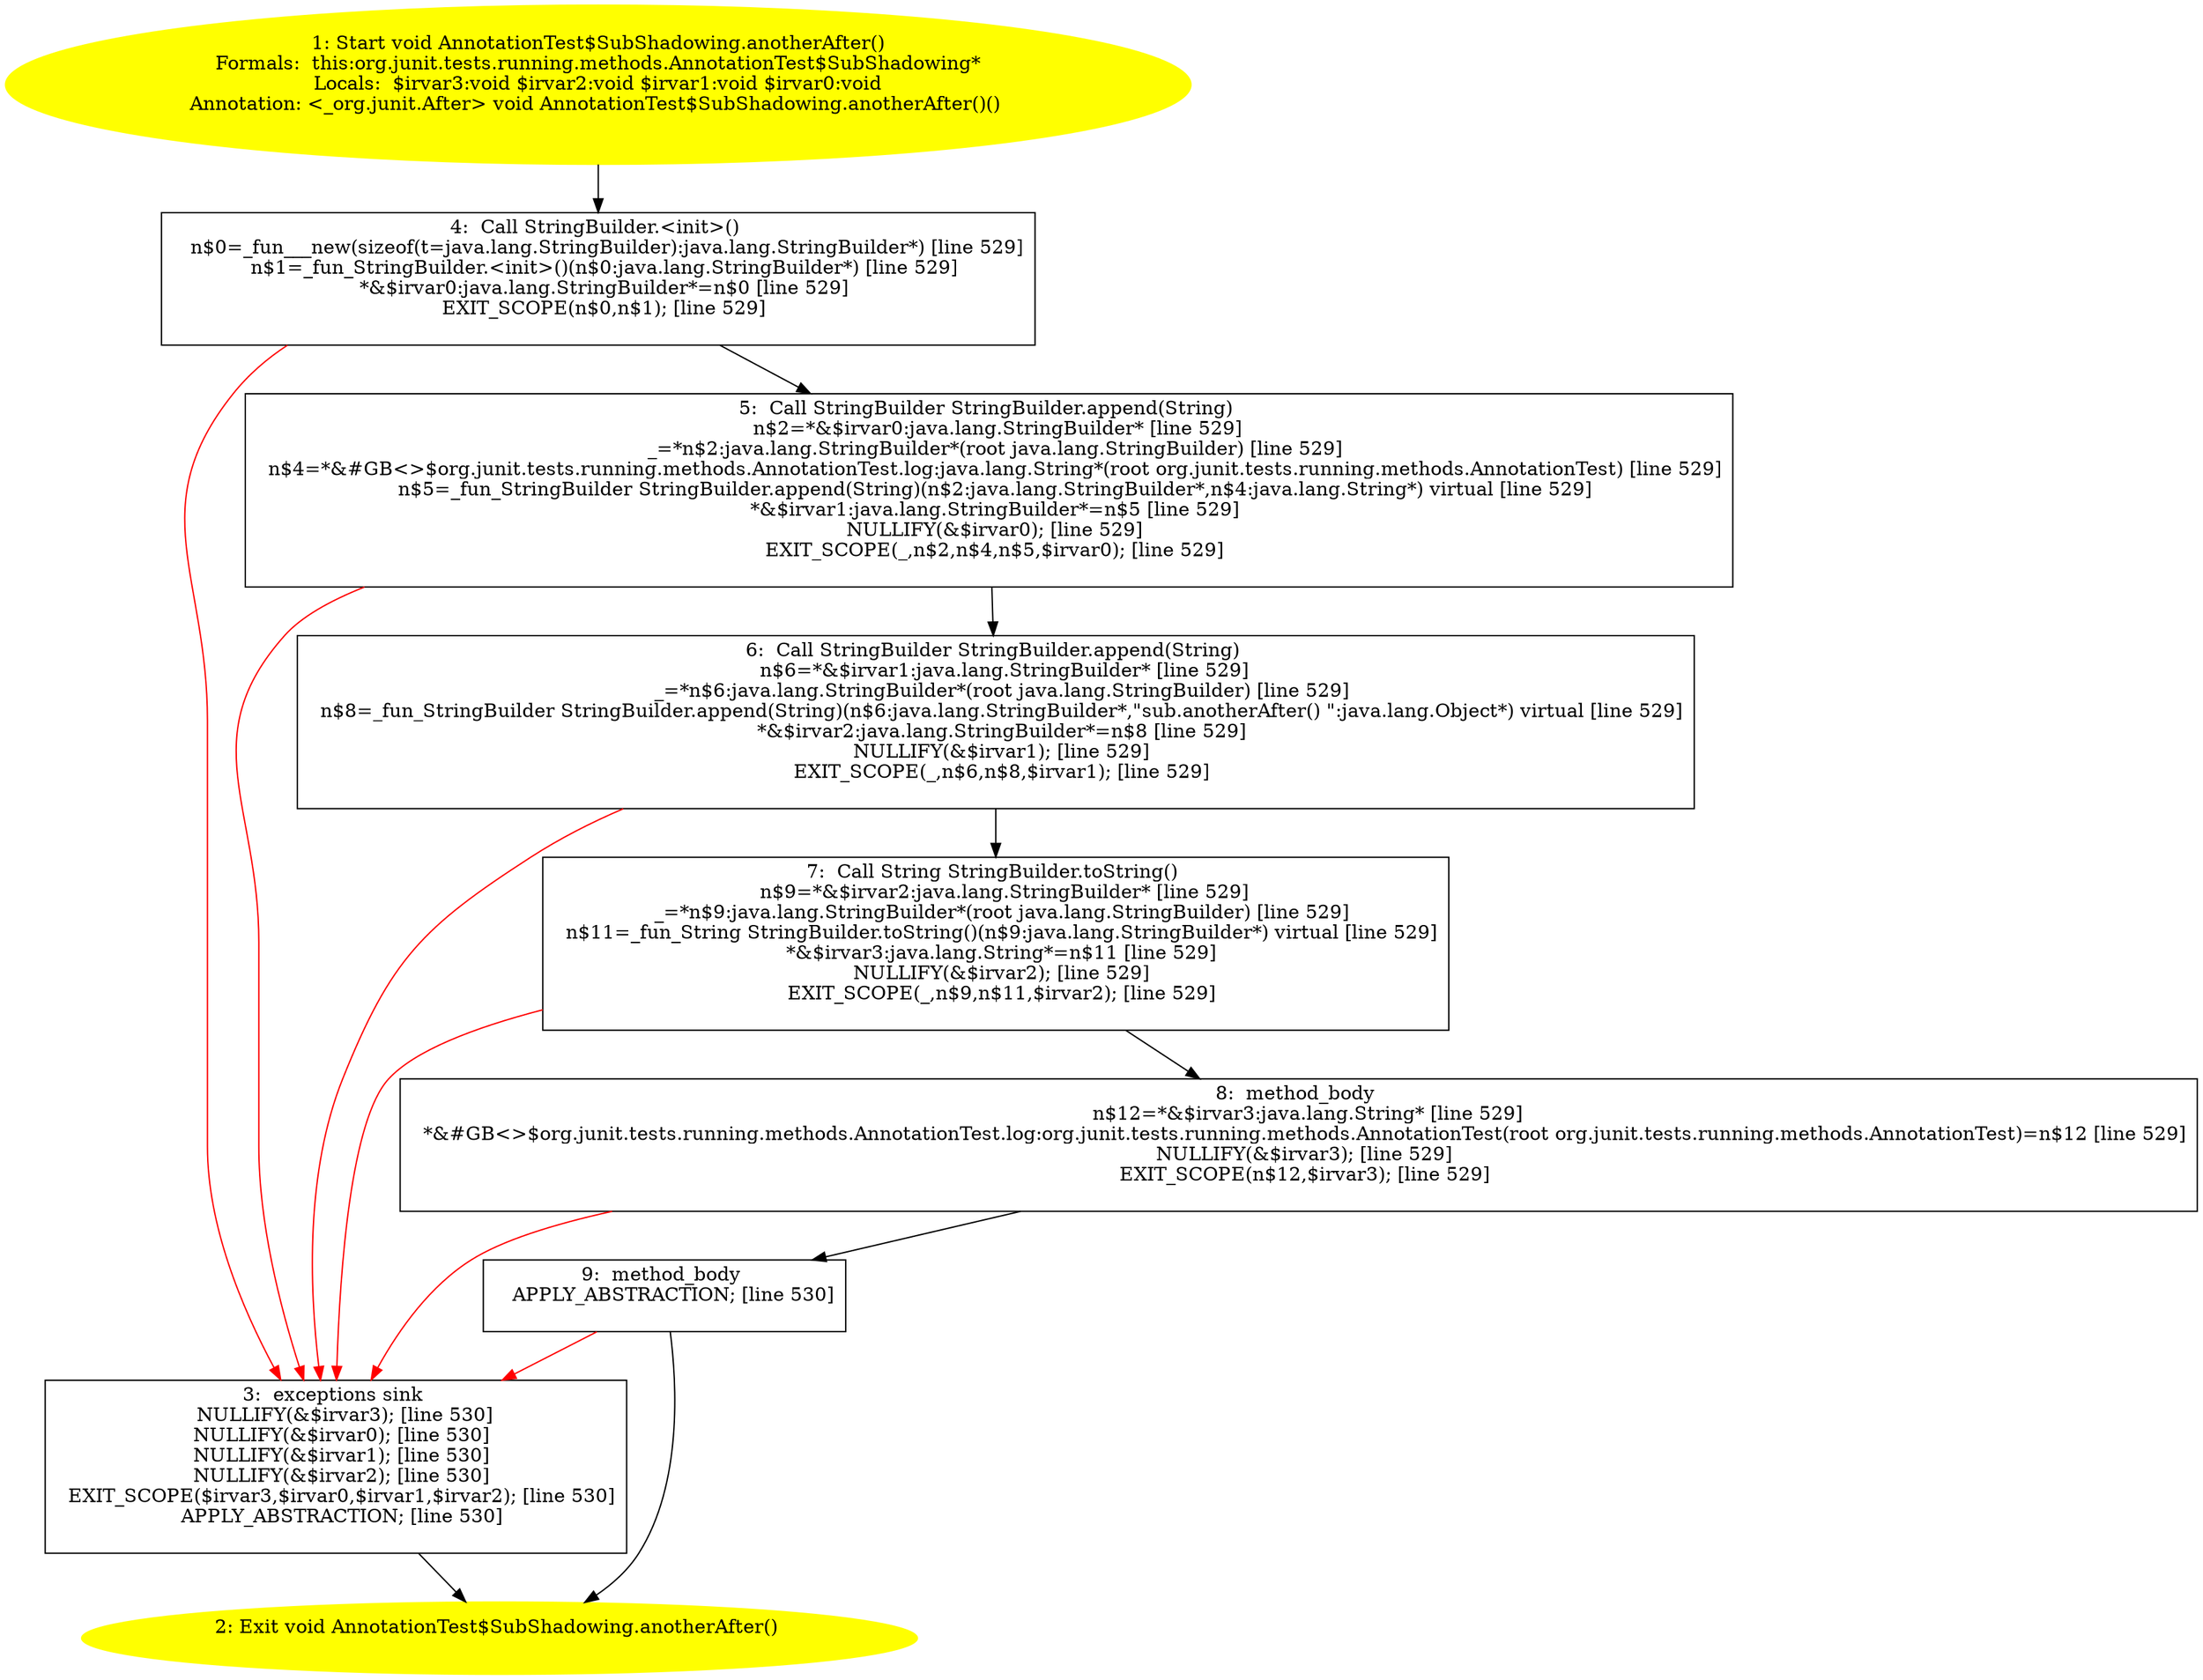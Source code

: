 /* @generated */
digraph cfg {
"org.junit.tests.running.methods.AnnotationTest$SubShadowing.anotherAfter():void.39a2c42b34f796063bb905fe56403a02_1" [label="1: Start void AnnotationTest$SubShadowing.anotherAfter()\nFormals:  this:org.junit.tests.running.methods.AnnotationTest$SubShadowing*\nLocals:  $irvar3:void $irvar2:void $irvar1:void $irvar0:void\nAnnotation: <_org.junit.After> void AnnotationTest$SubShadowing.anotherAfter()() \n  " color=yellow style=filled]
	

	 "org.junit.tests.running.methods.AnnotationTest$SubShadowing.anotherAfter():void.39a2c42b34f796063bb905fe56403a02_1" -> "org.junit.tests.running.methods.AnnotationTest$SubShadowing.anotherAfter():void.39a2c42b34f796063bb905fe56403a02_4" ;
"org.junit.tests.running.methods.AnnotationTest$SubShadowing.anotherAfter():void.39a2c42b34f796063bb905fe56403a02_2" [label="2: Exit void AnnotationTest$SubShadowing.anotherAfter() \n  " color=yellow style=filled]
	

"org.junit.tests.running.methods.AnnotationTest$SubShadowing.anotherAfter():void.39a2c42b34f796063bb905fe56403a02_3" [label="3:  exceptions sink \n   NULLIFY(&$irvar3); [line 530]\n  NULLIFY(&$irvar0); [line 530]\n  NULLIFY(&$irvar1); [line 530]\n  NULLIFY(&$irvar2); [line 530]\n  EXIT_SCOPE($irvar3,$irvar0,$irvar1,$irvar2); [line 530]\n  APPLY_ABSTRACTION; [line 530]\n " shape="box"]
	

	 "org.junit.tests.running.methods.AnnotationTest$SubShadowing.anotherAfter():void.39a2c42b34f796063bb905fe56403a02_3" -> "org.junit.tests.running.methods.AnnotationTest$SubShadowing.anotherAfter():void.39a2c42b34f796063bb905fe56403a02_2" ;
"org.junit.tests.running.methods.AnnotationTest$SubShadowing.anotherAfter():void.39a2c42b34f796063bb905fe56403a02_4" [label="4:  Call StringBuilder.<init>() \n   n$0=_fun___new(sizeof(t=java.lang.StringBuilder):java.lang.StringBuilder*) [line 529]\n  n$1=_fun_StringBuilder.<init>()(n$0:java.lang.StringBuilder*) [line 529]\n  *&$irvar0:java.lang.StringBuilder*=n$0 [line 529]\n  EXIT_SCOPE(n$0,n$1); [line 529]\n " shape="box"]
	

	 "org.junit.tests.running.methods.AnnotationTest$SubShadowing.anotherAfter():void.39a2c42b34f796063bb905fe56403a02_4" -> "org.junit.tests.running.methods.AnnotationTest$SubShadowing.anotherAfter():void.39a2c42b34f796063bb905fe56403a02_5" ;
	 "org.junit.tests.running.methods.AnnotationTest$SubShadowing.anotherAfter():void.39a2c42b34f796063bb905fe56403a02_4" -> "org.junit.tests.running.methods.AnnotationTest$SubShadowing.anotherAfter():void.39a2c42b34f796063bb905fe56403a02_3" [color="red" ];
"org.junit.tests.running.methods.AnnotationTest$SubShadowing.anotherAfter():void.39a2c42b34f796063bb905fe56403a02_5" [label="5:  Call StringBuilder StringBuilder.append(String) \n   n$2=*&$irvar0:java.lang.StringBuilder* [line 529]\n  _=*n$2:java.lang.StringBuilder*(root java.lang.StringBuilder) [line 529]\n  n$4=*&#GB<>$org.junit.tests.running.methods.AnnotationTest.log:java.lang.String*(root org.junit.tests.running.methods.AnnotationTest) [line 529]\n  n$5=_fun_StringBuilder StringBuilder.append(String)(n$2:java.lang.StringBuilder*,n$4:java.lang.String*) virtual [line 529]\n  *&$irvar1:java.lang.StringBuilder*=n$5 [line 529]\n  NULLIFY(&$irvar0); [line 529]\n  EXIT_SCOPE(_,n$2,n$4,n$5,$irvar0); [line 529]\n " shape="box"]
	

	 "org.junit.tests.running.methods.AnnotationTest$SubShadowing.anotherAfter():void.39a2c42b34f796063bb905fe56403a02_5" -> "org.junit.tests.running.methods.AnnotationTest$SubShadowing.anotherAfter():void.39a2c42b34f796063bb905fe56403a02_6" ;
	 "org.junit.tests.running.methods.AnnotationTest$SubShadowing.anotherAfter():void.39a2c42b34f796063bb905fe56403a02_5" -> "org.junit.tests.running.methods.AnnotationTest$SubShadowing.anotherAfter():void.39a2c42b34f796063bb905fe56403a02_3" [color="red" ];
"org.junit.tests.running.methods.AnnotationTest$SubShadowing.anotherAfter():void.39a2c42b34f796063bb905fe56403a02_6" [label="6:  Call StringBuilder StringBuilder.append(String) \n   n$6=*&$irvar1:java.lang.StringBuilder* [line 529]\n  _=*n$6:java.lang.StringBuilder*(root java.lang.StringBuilder) [line 529]\n  n$8=_fun_StringBuilder StringBuilder.append(String)(n$6:java.lang.StringBuilder*,\"sub.anotherAfter() \":java.lang.Object*) virtual [line 529]\n  *&$irvar2:java.lang.StringBuilder*=n$8 [line 529]\n  NULLIFY(&$irvar1); [line 529]\n  EXIT_SCOPE(_,n$6,n$8,$irvar1); [line 529]\n " shape="box"]
	

	 "org.junit.tests.running.methods.AnnotationTest$SubShadowing.anotherAfter():void.39a2c42b34f796063bb905fe56403a02_6" -> "org.junit.tests.running.methods.AnnotationTest$SubShadowing.anotherAfter():void.39a2c42b34f796063bb905fe56403a02_7" ;
	 "org.junit.tests.running.methods.AnnotationTest$SubShadowing.anotherAfter():void.39a2c42b34f796063bb905fe56403a02_6" -> "org.junit.tests.running.methods.AnnotationTest$SubShadowing.anotherAfter():void.39a2c42b34f796063bb905fe56403a02_3" [color="red" ];
"org.junit.tests.running.methods.AnnotationTest$SubShadowing.anotherAfter():void.39a2c42b34f796063bb905fe56403a02_7" [label="7:  Call String StringBuilder.toString() \n   n$9=*&$irvar2:java.lang.StringBuilder* [line 529]\n  _=*n$9:java.lang.StringBuilder*(root java.lang.StringBuilder) [line 529]\n  n$11=_fun_String StringBuilder.toString()(n$9:java.lang.StringBuilder*) virtual [line 529]\n  *&$irvar3:java.lang.String*=n$11 [line 529]\n  NULLIFY(&$irvar2); [line 529]\n  EXIT_SCOPE(_,n$9,n$11,$irvar2); [line 529]\n " shape="box"]
	

	 "org.junit.tests.running.methods.AnnotationTest$SubShadowing.anotherAfter():void.39a2c42b34f796063bb905fe56403a02_7" -> "org.junit.tests.running.methods.AnnotationTest$SubShadowing.anotherAfter():void.39a2c42b34f796063bb905fe56403a02_8" ;
	 "org.junit.tests.running.methods.AnnotationTest$SubShadowing.anotherAfter():void.39a2c42b34f796063bb905fe56403a02_7" -> "org.junit.tests.running.methods.AnnotationTest$SubShadowing.anotherAfter():void.39a2c42b34f796063bb905fe56403a02_3" [color="red" ];
"org.junit.tests.running.methods.AnnotationTest$SubShadowing.anotherAfter():void.39a2c42b34f796063bb905fe56403a02_8" [label="8:  method_body \n   n$12=*&$irvar3:java.lang.String* [line 529]\n  *&#GB<>$org.junit.tests.running.methods.AnnotationTest.log:org.junit.tests.running.methods.AnnotationTest(root org.junit.tests.running.methods.AnnotationTest)=n$12 [line 529]\n  NULLIFY(&$irvar3); [line 529]\n  EXIT_SCOPE(n$12,$irvar3); [line 529]\n " shape="box"]
	

	 "org.junit.tests.running.methods.AnnotationTest$SubShadowing.anotherAfter():void.39a2c42b34f796063bb905fe56403a02_8" -> "org.junit.tests.running.methods.AnnotationTest$SubShadowing.anotherAfter():void.39a2c42b34f796063bb905fe56403a02_9" ;
	 "org.junit.tests.running.methods.AnnotationTest$SubShadowing.anotherAfter():void.39a2c42b34f796063bb905fe56403a02_8" -> "org.junit.tests.running.methods.AnnotationTest$SubShadowing.anotherAfter():void.39a2c42b34f796063bb905fe56403a02_3" [color="red" ];
"org.junit.tests.running.methods.AnnotationTest$SubShadowing.anotherAfter():void.39a2c42b34f796063bb905fe56403a02_9" [label="9:  method_body \n   APPLY_ABSTRACTION; [line 530]\n " shape="box"]
	

	 "org.junit.tests.running.methods.AnnotationTest$SubShadowing.anotherAfter():void.39a2c42b34f796063bb905fe56403a02_9" -> "org.junit.tests.running.methods.AnnotationTest$SubShadowing.anotherAfter():void.39a2c42b34f796063bb905fe56403a02_2" ;
	 "org.junit.tests.running.methods.AnnotationTest$SubShadowing.anotherAfter():void.39a2c42b34f796063bb905fe56403a02_9" -> "org.junit.tests.running.methods.AnnotationTest$SubShadowing.anotherAfter():void.39a2c42b34f796063bb905fe56403a02_3" [color="red" ];
}
